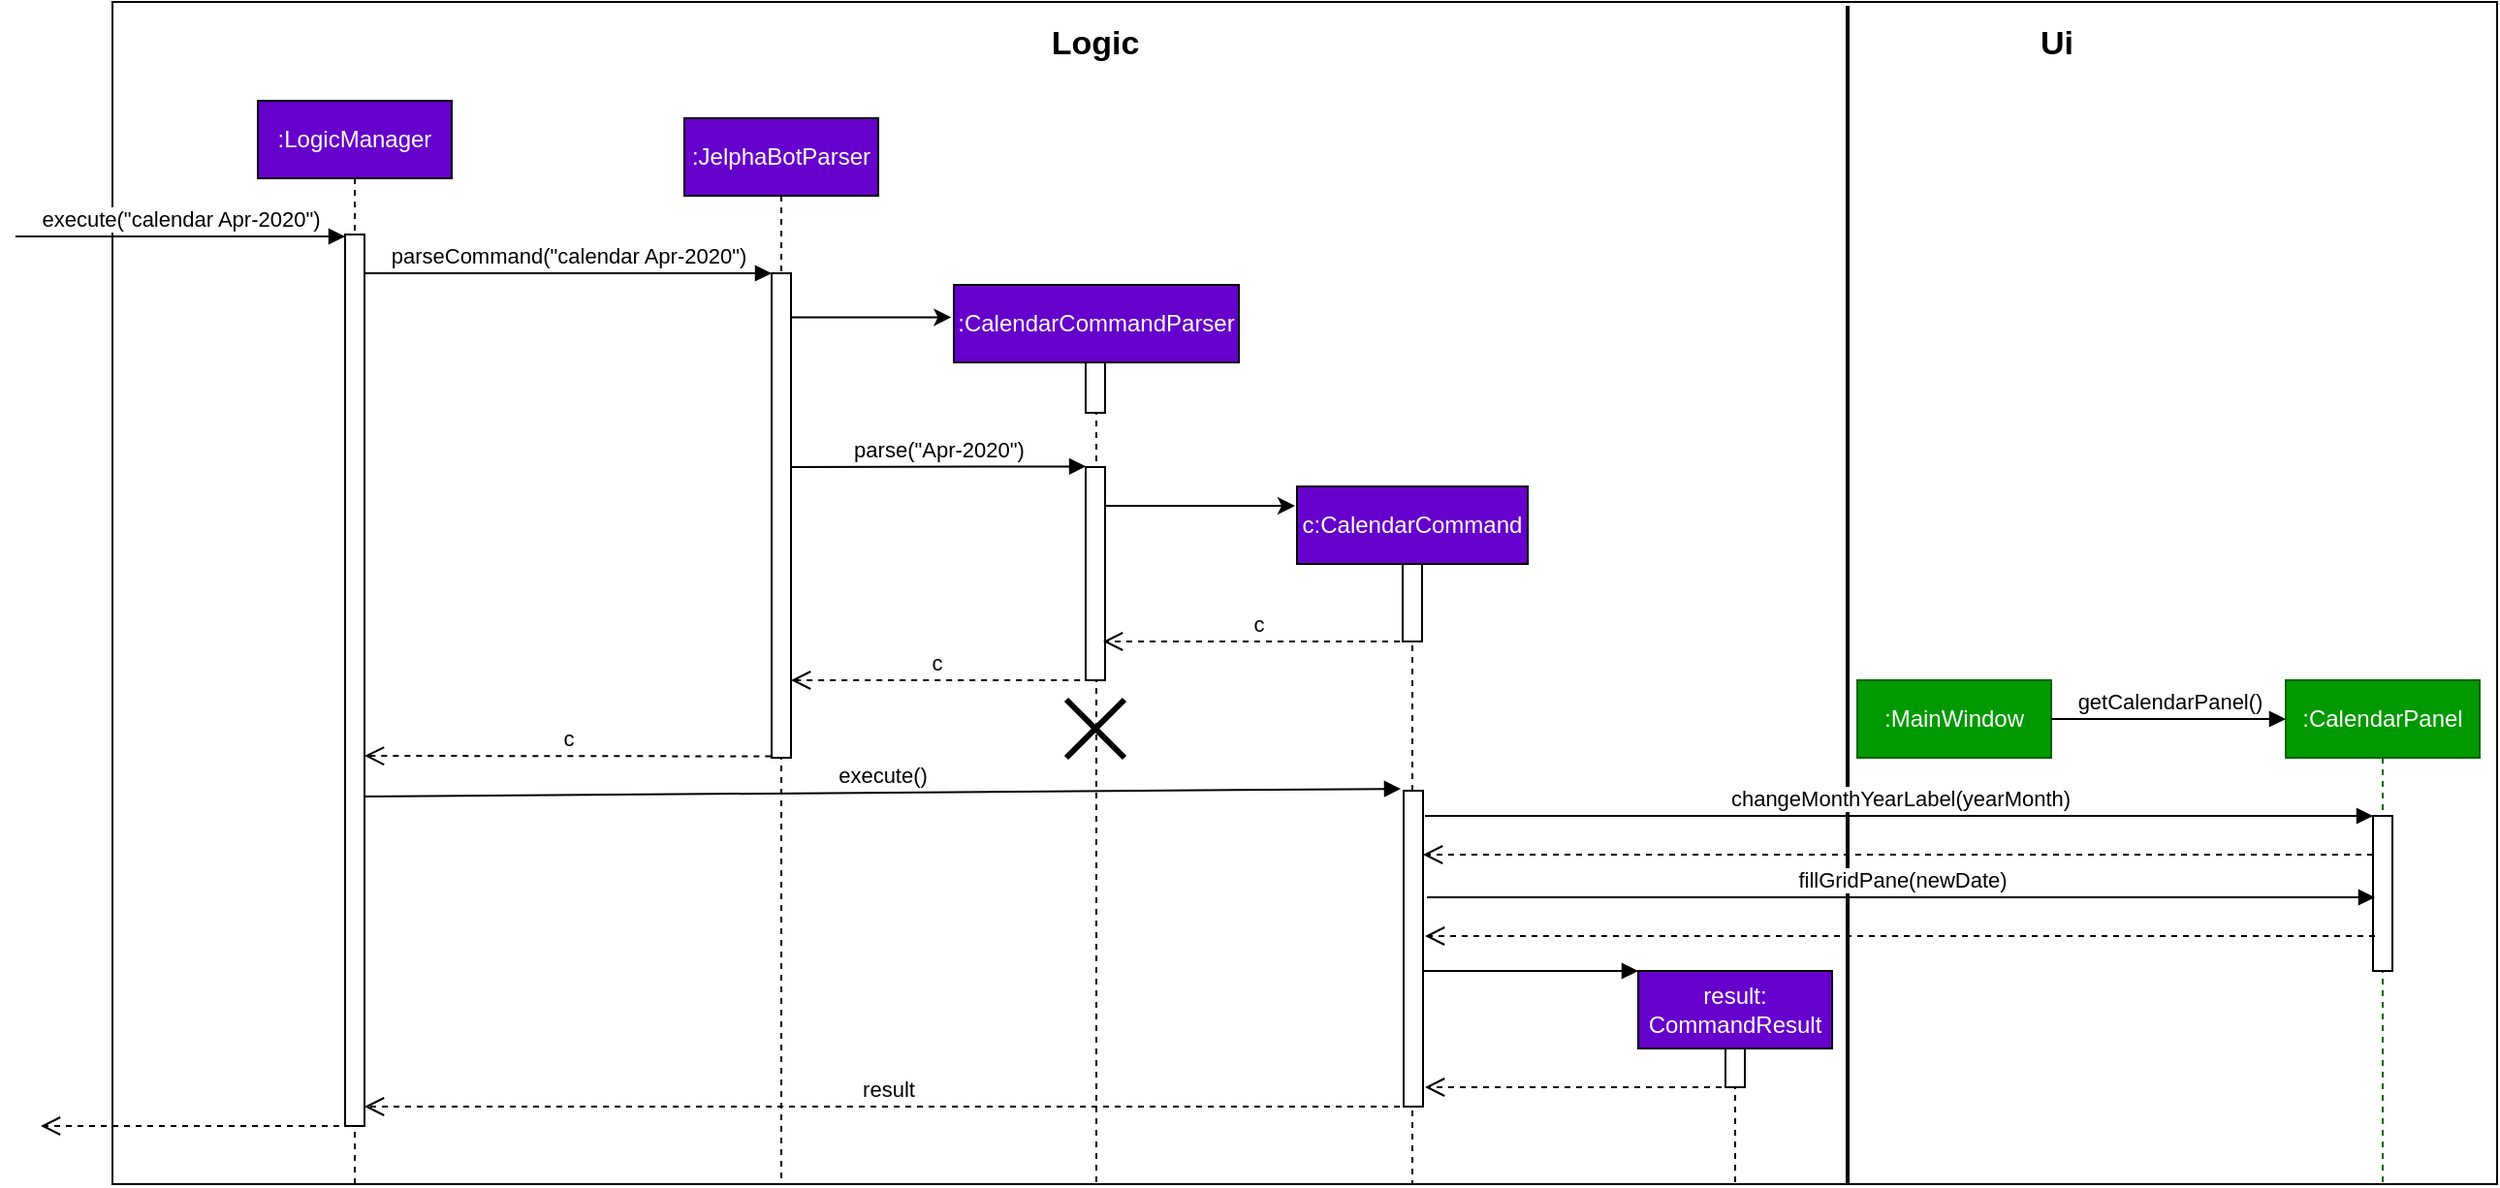 <mxfile version="12.9.6" type="device"><diagram id="QH8_cKutP_P6dgp33Qyv" name="Page-1"><mxGraphModel dx="1006" dy="685" grid="1" gridSize="10" guides="1" tooltips="1" connect="1" arrows="1" fold="1" page="1" pageScale="1" pageWidth="827" pageHeight="1169" math="0" shadow="0"><root><mxCell id="0"/><mxCell id="1" parent="0"/><mxCell id="RDGqTuEkhh7TiVgZAZgA-1" value="" style="rounded=0;whiteSpace=wrap;html=1;shadow=0;strokeColor=#000000;fillColor=#FFFFFF;fontColor=#FFFFFF;" parent="1" vertex="1"><mxGeometry x="70" y="60" width="1230" height="610" as="geometry"/></mxCell><mxCell id="RDGqTuEkhh7TiVgZAZgA-2" value="&lt;span style=&quot;color: rgb(255 , 255 , 255)&quot;&gt;:JelphaBotParser&lt;/span&gt;" style="shape=umlLifeline;perimeter=lifelinePerimeter;whiteSpace=wrap;html=1;container=1;collapsible=0;recursiveResize=0;outlineConnect=0;fillColor=#6600CC;" parent="1" vertex="1"><mxGeometry x="365" y="120" width="100" height="550" as="geometry"/></mxCell><mxCell id="RDGqTuEkhh7TiVgZAZgA-3" value="&lt;span style=&quot;color: rgb(255 , 255 , 255)&quot;&gt;:LogicManager&lt;/span&gt;" style="shape=umlLifeline;perimeter=lifelinePerimeter;whiteSpace=wrap;html=1;container=1;collapsible=0;recursiveResize=0;outlineConnect=0;fillColor=#6600CC;" parent="1" vertex="1"><mxGeometry x="145" y="111" width="100" height="559" as="geometry"/></mxCell><mxCell id="RDGqTuEkhh7TiVgZAZgA-4" value="execute()" style="html=1;verticalAlign=bottom;endArrow=block;entryX=-0.151;entryY=-0.006;entryDx=0;entryDy=0;entryPerimeter=0;" parent="RDGqTuEkhh7TiVgZAZgA-3" target="RDGqTuEkhh7TiVgZAZgA-18" edge="1"><mxGeometry width="80" relative="1" as="geometry"><mxPoint x="55" y="359" as="sourcePoint"/><mxPoint x="135" y="359" as="targetPoint"/></mxGeometry></mxCell><mxCell id="RDGqTuEkhh7TiVgZAZgA-6" value="execute(&quot;calendar Apr-2020&quot;)" style="html=1;verticalAlign=bottom;endArrow=block;" parent="1" edge="1"><mxGeometry width="80" relative="1" as="geometry"><mxPoint x="20" y="181" as="sourcePoint"/><mxPoint x="190" y="181" as="targetPoint"/></mxGeometry></mxCell><mxCell id="RDGqTuEkhh7TiVgZAZgA-7" value="" style="html=1;points=[];perimeter=orthogonalPerimeter;fillColor=#FFFFFF;" parent="1" vertex="1"><mxGeometry x="410" y="200" width="10" height="250" as="geometry"/></mxCell><mxCell id="RDGqTuEkhh7TiVgZAZgA-8" value="parseCommand(&quot;calendar Apr-2020&quot;)" style="html=1;verticalAlign=bottom;endArrow=block;" parent="1" target="RDGqTuEkhh7TiVgZAZgA-7" edge="1"><mxGeometry width="80" relative="1" as="geometry"><mxPoint x="200" y="200" as="sourcePoint"/><mxPoint x="340" y="200" as="targetPoint"/></mxGeometry></mxCell><mxCell id="RDGqTuEkhh7TiVgZAZgA-9" value="" style="endArrow=classic;html=1;entryX=-0.009;entryY=0.036;entryDx=0;entryDy=0;entryPerimeter=0;" parent="1" source="RDGqTuEkhh7TiVgZAZgA-7" edge="1" target="RDGqTuEkhh7TiVgZAZgA-13"><mxGeometry width="50" height="50" relative="1" as="geometry"><mxPoint x="423" y="220" as="sourcePoint"/><mxPoint x="500" y="220" as="targetPoint"/></mxGeometry></mxCell><mxCell id="RDGqTuEkhh7TiVgZAZgA-10" value="c" style="html=1;verticalAlign=bottom;endArrow=open;dashed=1;endSize=8;exitX=-0.292;exitY=1;exitDx=0;exitDy=0;exitPerimeter=0;" parent="1" source="RDGqTuEkhh7TiVgZAZgA-15" target="RDGqTuEkhh7TiVgZAZgA-7" edge="1"><mxGeometry relative="1" as="geometry"><mxPoint x="500" y="370" as="sourcePoint"/><mxPoint x="420" y="370" as="targetPoint"/></mxGeometry></mxCell><mxCell id="RDGqTuEkhh7TiVgZAZgA-11" value="c" style="html=1;verticalAlign=bottom;endArrow=open;dashed=1;endSize=8;exitX=-0.033;exitY=0.997;exitDx=0;exitDy=0;exitPerimeter=0;" parent="1" source="RDGqTuEkhh7TiVgZAZgA-7" edge="1"><mxGeometry relative="1" as="geometry"><mxPoint x="340" y="450" as="sourcePoint"/><mxPoint x="200" y="449" as="targetPoint"/></mxGeometry></mxCell><mxCell id="RDGqTuEkhh7TiVgZAZgA-12" value="parse(&quot;Apr-2020&quot;)" style="html=1;verticalAlign=bottom;endArrow=block;entryX=0.004;entryY=-0.003;entryDx=0;entryDy=0;entryPerimeter=0;" parent="1" target="RDGqTuEkhh7TiVgZAZgA-15" edge="1"><mxGeometry width="80" relative="1" as="geometry"><mxPoint x="420" y="300" as="sourcePoint"/><mxPoint x="500" y="300" as="targetPoint"/></mxGeometry></mxCell><mxCell id="RDGqTuEkhh7TiVgZAZgA-13" value="&lt;font color=&quot;#ffffff&quot;&gt;:CalendarCommandParser&lt;/font&gt;" style="shape=umlLifeline;perimeter=lifelinePerimeter;whiteSpace=wrap;html=1;container=1;collapsible=0;recursiveResize=0;outlineConnect=0;fillColor=#6600CC;" parent="1" vertex="1"><mxGeometry x="504" y="206" width="147" height="464" as="geometry"/></mxCell><mxCell id="RDGqTuEkhh7TiVgZAZgA-14" value="" style="shape=umlDestroy;whiteSpace=wrap;html=1;strokeWidth=3;fillColor=#ffffff;" parent="RDGqTuEkhh7TiVgZAZgA-13" vertex="1"><mxGeometry x="58" y="214" width="30" height="30" as="geometry"/></mxCell><mxCell id="RDGqTuEkhh7TiVgZAZgA-15" value="" style="html=1;points=[];perimeter=orthogonalPerimeter;fillColor=#FFFFFF;" parent="1" vertex="1"><mxGeometry x="572" y="300" width="10" height="110" as="geometry"/></mxCell><mxCell id="RDGqTuEkhh7TiVgZAZgA-16" value="" style="html=1;points=[];perimeter=orthogonalPerimeter;fillColor=#FFFFFF;" parent="1" vertex="1"><mxGeometry x="572" y="246" width="10" height="26" as="geometry"/></mxCell><mxCell id="RDGqTuEkhh7TiVgZAZgA-17" value="&lt;span style=&quot;color: rgb(255 , 255 , 255)&quot;&gt;c:CalendarCommand&lt;/span&gt;" style="shape=umlLifeline;perimeter=lifelinePerimeter;whiteSpace=wrap;html=1;container=1;collapsible=0;recursiveResize=0;outlineConnect=0;fillColor=#6600CC;" parent="1" vertex="1"><mxGeometry x="681" y="310" width="119" height="360" as="geometry"/></mxCell><mxCell id="RDGqTuEkhh7TiVgZAZgA-24" value="" style="endArrow=classic;html=1;" parent="1" edge="1"><mxGeometry width="50" height="50" relative="1" as="geometry"><mxPoint x="582" y="320" as="sourcePoint"/><mxPoint x="680" y="320" as="targetPoint"/></mxGeometry></mxCell><mxCell id="RDGqTuEkhh7TiVgZAZgA-25" value="c" style="html=1;verticalAlign=bottom;endArrow=open;dashed=1;endSize=8;" parent="1" edge="1" source="RDGqTuEkhh7TiVgZAZgA-17"><mxGeometry relative="1" as="geometry"><mxPoint x="724" y="390" as="sourcePoint"/><mxPoint x="581" y="390" as="targetPoint"/></mxGeometry></mxCell><mxCell id="RDGqTuEkhh7TiVgZAZgA-26" value="result" style="html=1;verticalAlign=bottom;endArrow=open;dashed=1;endSize=8;" parent="1" edge="1"><mxGeometry relative="1" as="geometry"><mxPoint x="740" y="630" as="sourcePoint"/><mxPoint x="200" y="630" as="targetPoint"/></mxGeometry></mxCell><mxCell id="RDGqTuEkhh7TiVgZAZgA-31" value="" style="line;strokeWidth=2;direction=south;html=1;fillColor=#FFFFFF;" parent="1" vertex="1"><mxGeometry x="920" y="62" width="90" height="608" as="geometry"/></mxCell><mxCell id="RDGqTuEkhh7TiVgZAZgA-33" value="&lt;b&gt;&lt;font style=&quot;font-size: 17px&quot;&gt;Logic&lt;/font&gt;&lt;/b&gt;" style="text;html=1;strokeColor=none;fillColor=none;align=center;verticalAlign=middle;whiteSpace=wrap;rounded=0;" parent="1" vertex="1"><mxGeometry x="557" y="72" width="40" height="20" as="geometry"/></mxCell><mxCell id="RDGqTuEkhh7TiVgZAZgA-34" value="&lt;b&gt;&lt;font style=&quot;font-size: 17px&quot;&gt;Ui&lt;/font&gt;&lt;/b&gt;" style="text;html=1;strokeColor=none;fillColor=none;align=center;verticalAlign=middle;whiteSpace=wrap;rounded=0;" parent="1" vertex="1"><mxGeometry x="1053" y="72" width="40" height="20" as="geometry"/></mxCell><mxCell id="RDGqTuEkhh7TiVgZAZgA-18" value="" style="html=1;points=[];perimeter=orthogonalPerimeter;fillColor=#ffffff;" parent="1" vertex="1"><mxGeometry x="736" y="467" width="10" height="163" as="geometry"/></mxCell><mxCell id="RDGqTuEkhh7TiVgZAZgA-23" value="" style="html=1;points=[];perimeter=orthogonalPerimeter;fillColor=#ffffff;" parent="1" vertex="1"><mxGeometry x="735.5" y="350" width="10" height="40" as="geometry"/></mxCell><mxCell id="nZ7kshUGAECnHwcrCYsQ-6" value="&lt;font color=&quot;#ffffff&quot;&gt;:MainWindow&lt;/font&gt;" style="shape=umlLifeline;perimeter=lifelinePerimeter;whiteSpace=wrap;html=1;container=1;collapsible=0;recursiveResize=0;outlineConnect=0;fillColor=#009900;strokeColor=#006600;gradientColor=none;" vertex="1" parent="1"><mxGeometry x="970" y="410" width="100" height="40" as="geometry"/></mxCell><mxCell id="nZ7kshUGAECnHwcrCYsQ-8" value="" style="group" vertex="1" connectable="0" parent="1"><mxGeometry x="1191" y="410" width="100" height="260" as="geometry"/></mxCell><mxCell id="RDGqTuEkhh7TiVgZAZgA-28" value="&lt;font color=&quot;#ffffff&quot;&gt;:CalendarPanel&lt;/font&gt;" style="shape=umlLifeline;perimeter=lifelinePerimeter;whiteSpace=wrap;html=1;container=1;collapsible=0;recursiveResize=0;outlineConnect=0;fillColor=#009900;strokeColor=#006600;gradientColor=none;" parent="nZ7kshUGAECnHwcrCYsQ-8" vertex="1"><mxGeometry width="100" height="260" as="geometry"/></mxCell><mxCell id="nZ7kshUGAECnHwcrCYsQ-11" value="getCalendarPanel()" style="html=1;verticalAlign=bottom;endArrow=block;exitX=1;exitY=0.5;exitDx=0;exitDy=0;exitPerimeter=0;" edge="1" parent="RDGqTuEkhh7TiVgZAZgA-28" source="nZ7kshUGAECnHwcrCYsQ-6"><mxGeometry width="80" relative="1" as="geometry"><mxPoint x="-70" y="19.83" as="sourcePoint"/><mxPoint y="20" as="targetPoint"/></mxGeometry></mxCell><mxCell id="RDGqTuEkhh7TiVgZAZgA-29" value="" style="html=1;points=[];perimeter=orthogonalPerimeter;strokeColor=#000000;fillColor=#FFFFFF;" parent="nZ7kshUGAECnHwcrCYsQ-8" vertex="1"><mxGeometry x="45" y="70" width="10" height="80" as="geometry"/></mxCell><mxCell id="nZ7kshUGAECnHwcrCYsQ-13" value="" style="group" vertex="1" connectable="0" parent="1"><mxGeometry x="746" y="560" width="211" height="110" as="geometry"/></mxCell><mxCell id="RDGqTuEkhh7TiVgZAZgA-21" value="&lt;span style=&quot;color: rgb(255 , 255 , 255)&quot;&gt;result:&lt;br&gt;CommandResult&lt;/span&gt;" style="shape=umlLifeline;perimeter=lifelinePerimeter;whiteSpace=wrap;html=1;container=1;collapsible=0;recursiveResize=0;outlineConnect=0;fillColor=#6600CC;size=40;" parent="nZ7kshUGAECnHwcrCYsQ-13" vertex="1"><mxGeometry x="111" width="100" height="110" as="geometry"/></mxCell><mxCell id="RDGqTuEkhh7TiVgZAZgA-22" value="" style="html=1;points=[];perimeter=orthogonalPerimeter;fillColor=#ffffff;" parent="RDGqTuEkhh7TiVgZAZgA-21" vertex="1"><mxGeometry x="45" y="40" width="10" height="20" as="geometry"/></mxCell><mxCell id="RDGqTuEkhh7TiVgZAZgA-27" value="" style="html=1;verticalAlign=bottom;endArrow=open;dashed=1;endSize=8;" parent="nZ7kshUGAECnHwcrCYsQ-13" edge="1"><mxGeometry x="0.036" y="-10" relative="1" as="geometry"><mxPoint x="154" y="60" as="sourcePoint"/><mxPoint x="1" y="60" as="targetPoint"/><mxPoint as="offset"/></mxGeometry></mxCell><mxCell id="RDGqTuEkhh7TiVgZAZgA-19" value="" style="html=1;verticalAlign=bottom;endArrow=block;" parent="nZ7kshUGAECnHwcrCYsQ-13" edge="1"><mxGeometry width="80" relative="1" as="geometry"><mxPoint as="sourcePoint"/><mxPoint x="111" as="targetPoint"/></mxGeometry></mxCell><mxCell id="nZ7kshUGAECnHwcrCYsQ-15" value="" style="group" vertex="1" connectable="0" parent="1"><mxGeometry x="746" y="480" width="490" height="20" as="geometry"/></mxCell><mxCell id="nZ7kshUGAECnHwcrCYsQ-14" value="" style="group" vertex="1" connectable="0" parent="nZ7kshUGAECnHwcrCYsQ-15"><mxGeometry width="490" height="20" as="geometry"/></mxCell><mxCell id="nZ7kshUGAECnHwcrCYsQ-1" value="" style="html=1;verticalAlign=bottom;endArrow=open;dashed=1;endSize=8;" edge="1" parent="nZ7kshUGAECnHwcrCYsQ-14"><mxGeometry x="0.036" y="-10" relative="1" as="geometry"><mxPoint x="490" y="20" as="sourcePoint"/><mxPoint y="20" as="targetPoint"/><mxPoint as="offset"/></mxGeometry></mxCell><mxCell id="RDGqTuEkhh7TiVgZAZgA-20" value="changeMonthYearLabel(yearMonth)" style="html=1;verticalAlign=bottom;endArrow=block;" parent="nZ7kshUGAECnHwcrCYsQ-14" edge="1"><mxGeometry width="80" relative="1" as="geometry"><mxPoint x="1" as="sourcePoint"/><mxPoint x="490" as="targetPoint"/></mxGeometry></mxCell><mxCell id="nZ7kshUGAECnHwcrCYsQ-16" value="" style="group" vertex="1" connectable="0" parent="1"><mxGeometry x="747" y="522" width="490" height="20" as="geometry"/></mxCell><mxCell id="nZ7kshUGAECnHwcrCYsQ-17" value="" style="group" vertex="1" connectable="0" parent="nZ7kshUGAECnHwcrCYsQ-16"><mxGeometry width="490" height="20" as="geometry"/></mxCell><mxCell id="nZ7kshUGAECnHwcrCYsQ-18" value="" style="html=1;verticalAlign=bottom;endArrow=open;dashed=1;endSize=8;" edge="1" parent="nZ7kshUGAECnHwcrCYsQ-17"><mxGeometry x="0.036" y="-10" relative="1" as="geometry"><mxPoint x="490" y="20" as="sourcePoint"/><mxPoint y="20" as="targetPoint"/><mxPoint as="offset"/></mxGeometry></mxCell><mxCell id="nZ7kshUGAECnHwcrCYsQ-19" value="fillGridPane(newDate)" style="html=1;verticalAlign=bottom;endArrow=block;" edge="1" parent="nZ7kshUGAECnHwcrCYsQ-17"><mxGeometry width="80" relative="1" as="geometry"><mxPoint x="1" as="sourcePoint"/><mxPoint x="490" as="targetPoint"/></mxGeometry></mxCell><mxCell id="nZ7kshUGAECnHwcrCYsQ-20" value="" style="group" vertex="1" connectable="0" parent="1"><mxGeometry x="33" y="180" width="167" height="460" as="geometry"/></mxCell><mxCell id="RDGqTuEkhh7TiVgZAZgA-5" value="" style="html=1;points=[];perimeter=orthogonalPerimeter;" parent="nZ7kshUGAECnHwcrCYsQ-20" vertex="1"><mxGeometry x="157" width="10" height="460.0" as="geometry"/></mxCell><mxCell id="RDGqTuEkhh7TiVgZAZgA-32" value="" style="html=1;verticalAlign=bottom;endArrow=open;dashed=1;endSize=8;" parent="nZ7kshUGAECnHwcrCYsQ-20" edge="1"><mxGeometry relative="1" as="geometry"><mxPoint x="160" y="460.0" as="sourcePoint"/><mxPoint y="460.0" as="targetPoint"/></mxGeometry></mxCell></root></mxGraphModel></diagram></mxfile>
